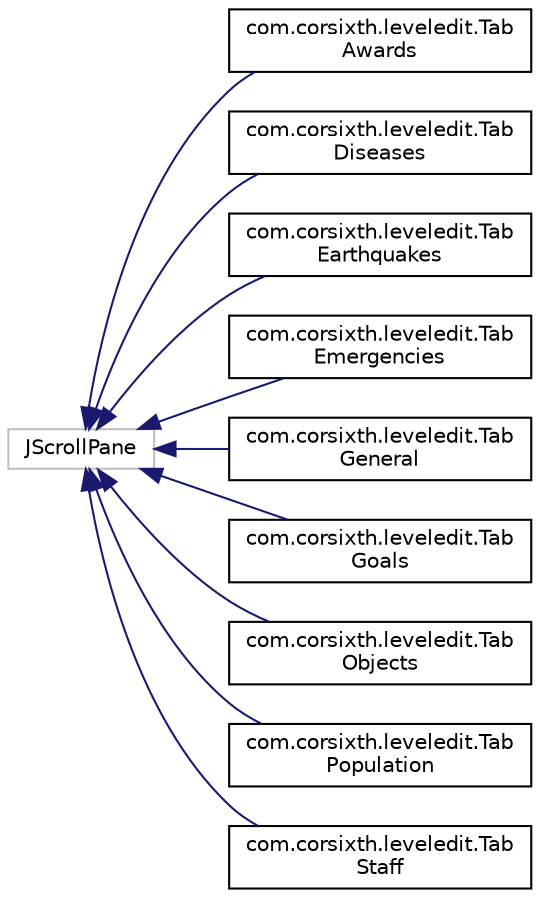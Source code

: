 digraph "Graphical Class Hierarchy"
{
 // LATEX_PDF_SIZE
  edge [fontname="Helvetica",fontsize="10",labelfontname="Helvetica",labelfontsize="10"];
  node [fontname="Helvetica",fontsize="10",shape=record];
  rankdir="LR";
  Node12 [label="JScrollPane",height=0.2,width=0.4,color="grey75", fillcolor="white", style="filled",tooltip=" "];
  Node12 -> Node0 [dir="back",color="midnightblue",fontsize="10",style="solid",fontname="Helvetica"];
  Node0 [label="com.corsixth.leveledit.Tab\lAwards",height=0.2,width=0.4,color="black", fillcolor="white", style="filled",URL="$classcom_1_1corsixth_1_1leveledit_1_1TabAwards.html",tooltip=" "];
  Node12 -> Node14 [dir="back",color="midnightblue",fontsize="10",style="solid",fontname="Helvetica"];
  Node14 [label="com.corsixth.leveledit.Tab\lDiseases",height=0.2,width=0.4,color="black", fillcolor="white", style="filled",URL="$classcom_1_1corsixth_1_1leveledit_1_1TabDiseases.html",tooltip=" "];
  Node12 -> Node15 [dir="back",color="midnightblue",fontsize="10",style="solid",fontname="Helvetica"];
  Node15 [label="com.corsixth.leveledit.Tab\lEarthquakes",height=0.2,width=0.4,color="black", fillcolor="white", style="filled",URL="$classcom_1_1corsixth_1_1leveledit_1_1TabEarthquakes.html",tooltip=" "];
  Node12 -> Node16 [dir="back",color="midnightblue",fontsize="10",style="solid",fontname="Helvetica"];
  Node16 [label="com.corsixth.leveledit.Tab\lEmergencies",height=0.2,width=0.4,color="black", fillcolor="white", style="filled",URL="$classcom_1_1corsixth_1_1leveledit_1_1TabEmergencies.html",tooltip=" "];
  Node12 -> Node17 [dir="back",color="midnightblue",fontsize="10",style="solid",fontname="Helvetica"];
  Node17 [label="com.corsixth.leveledit.Tab\lGeneral",height=0.2,width=0.4,color="black", fillcolor="white", style="filled",URL="$classcom_1_1corsixth_1_1leveledit_1_1TabGeneral.html",tooltip=" "];
  Node12 -> Node18 [dir="back",color="midnightblue",fontsize="10",style="solid",fontname="Helvetica"];
  Node18 [label="com.corsixth.leveledit.Tab\lGoals",height=0.2,width=0.4,color="black", fillcolor="white", style="filled",URL="$classcom_1_1corsixth_1_1leveledit_1_1TabGoals.html",tooltip=" "];
  Node12 -> Node19 [dir="back",color="midnightblue",fontsize="10",style="solid",fontname="Helvetica"];
  Node19 [label="com.corsixth.leveledit.Tab\lObjects",height=0.2,width=0.4,color="black", fillcolor="white", style="filled",URL="$classcom_1_1corsixth_1_1leveledit_1_1TabObjects.html",tooltip=" "];
  Node12 -> Node20 [dir="back",color="midnightblue",fontsize="10",style="solid",fontname="Helvetica"];
  Node20 [label="com.corsixth.leveledit.Tab\lPopulation",height=0.2,width=0.4,color="black", fillcolor="white", style="filled",URL="$classcom_1_1corsixth_1_1leveledit_1_1TabPopulation.html",tooltip=" "];
  Node12 -> Node21 [dir="back",color="midnightblue",fontsize="10",style="solid",fontname="Helvetica"];
  Node21 [label="com.corsixth.leveledit.Tab\lStaff",height=0.2,width=0.4,color="black", fillcolor="white", style="filled",URL="$classcom_1_1corsixth_1_1leveledit_1_1TabStaff.html",tooltip=" "];
}
